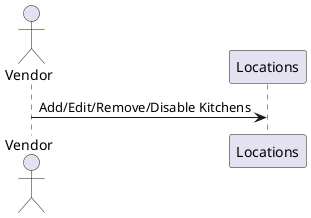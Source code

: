 @startuml

actor "Vendor" as V
participant "Locations" as L


V->L: Add/Edit/Remove/Disable Kitchens
@enduml
